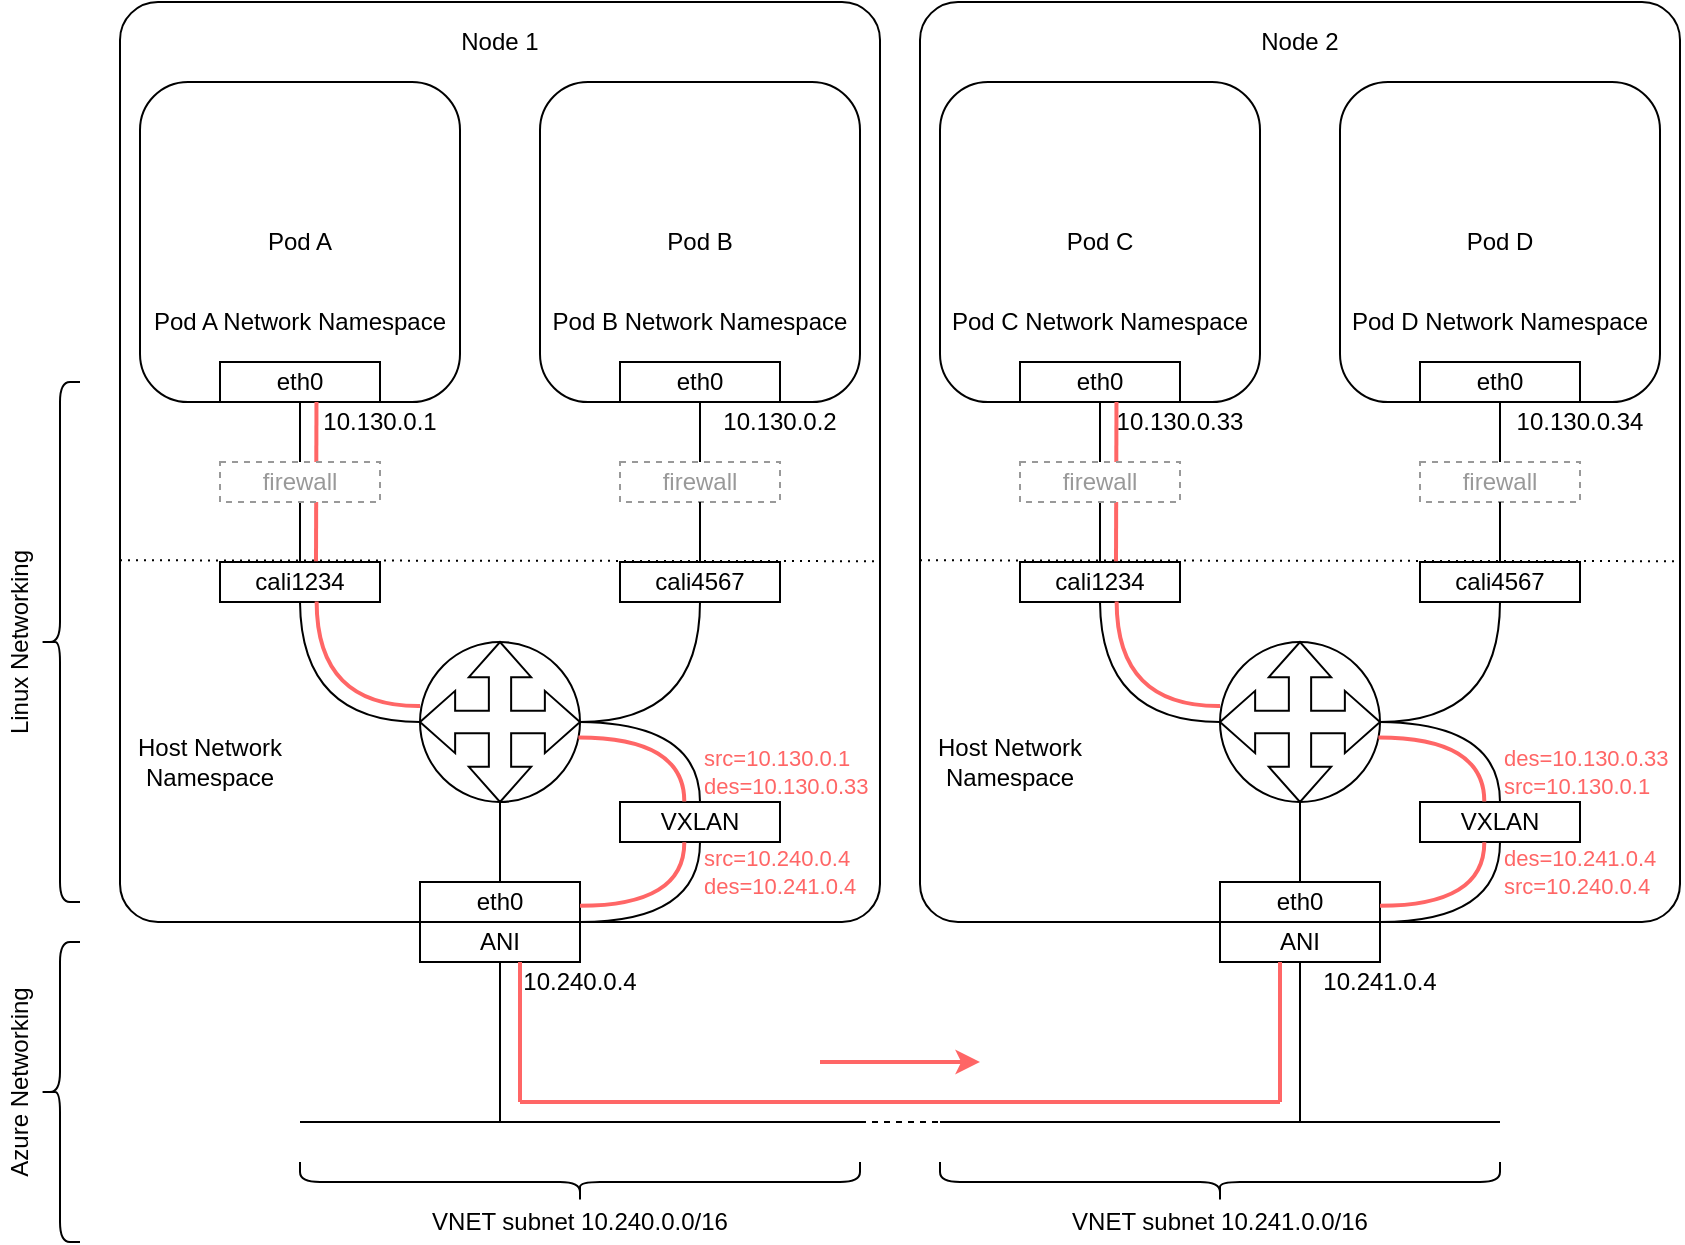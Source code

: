 <mxfile version="14.6.13" type="device"><diagram id="4j-ydWeuAOOG2EDieWtC" name="Page-1"><mxGraphModel dx="1879" dy="1588" grid="1" gridSize="10" guides="1" tooltips="1" connect="1" arrows="1" fold="1" page="1" pageScale="1" pageWidth="850" pageHeight="1100" math="0" shadow="0"><root><mxCell id="0"/><mxCell id="1" parent="0"/><mxCell id="i6vr-HNg2WEM4OJdSb26-28" value="" style="rounded=1;whiteSpace=wrap;html=1;arcSize=5;" vertex="1" parent="1"><mxGeometry x="1310" y="240" width="380" height="460" as="geometry"/></mxCell><mxCell id="i6vr-HNg2WEM4OJdSb26-1" value="Pod A" style="rounded=1;whiteSpace=wrap;html=1;" vertex="1" parent="1"><mxGeometry x="1320" y="280" width="160" height="160" as="geometry"/></mxCell><mxCell id="i6vr-HNg2WEM4OJdSb26-2" value="Pod A Network Namespace" style="text;html=1;strokeColor=none;fillColor=none;align=center;verticalAlign=middle;whiteSpace=wrap;rounded=0;" vertex="1" parent="1"><mxGeometry x="1320" y="390" width="160" height="20" as="geometry"/></mxCell><mxCell id="i6vr-HNg2WEM4OJdSb26-3" value="eth0" style="rounded=0;whiteSpace=wrap;html=1;" vertex="1" parent="1"><mxGeometry x="1360" y="420" width="80" height="20" as="geometry"/></mxCell><mxCell id="i6vr-HNg2WEM4OJdSb26-4" value="Pod B" style="rounded=1;whiteSpace=wrap;html=1;" vertex="1" parent="1"><mxGeometry x="1520" y="280" width="160" height="160" as="geometry"/></mxCell><mxCell id="i6vr-HNg2WEM4OJdSb26-5" value="Pod B Network Namespace" style="text;html=1;strokeColor=none;fillColor=none;align=center;verticalAlign=middle;whiteSpace=wrap;rounded=0;" vertex="1" parent="1"><mxGeometry x="1520" y="390" width="160" height="20" as="geometry"/></mxCell><mxCell id="i6vr-HNg2WEM4OJdSb26-6" value="eth0" style="rounded=0;whiteSpace=wrap;html=1;" vertex="1" parent="1"><mxGeometry x="1560" y="420" width="80" height="20" as="geometry"/></mxCell><mxCell id="i6vr-HNg2WEM4OJdSb26-8" value="cali1234" style="rounded=0;whiteSpace=wrap;html=1;" vertex="1" parent="1"><mxGeometry x="1360" y="520" width="80" height="20" as="geometry"/></mxCell><mxCell id="i6vr-HNg2WEM4OJdSb26-9" value="" style="endArrow=none;html=1;entryX=0.5;entryY=1;entryDx=0;entryDy=0;exitX=0.5;exitY=0;exitDx=0;exitDy=0;" edge="1" parent="1" source="i6vr-HNg2WEM4OJdSb26-7" target="i6vr-HNg2WEM4OJdSb26-3"><mxGeometry width="50" height="50" relative="1" as="geometry"><mxPoint x="1710" y="530" as="sourcePoint"/><mxPoint x="1760" y="480" as="targetPoint"/></mxGeometry></mxCell><mxCell id="i6vr-HNg2WEM4OJdSb26-10" value="" style="endArrow=none;html=1;entryX=0.5;entryY=0;entryDx=0;entryDy=0;exitX=0.5;exitY=1;exitDx=0;exitDy=0;" edge="1" parent="1" source="i6vr-HNg2WEM4OJdSb26-7" target="i6vr-HNg2WEM4OJdSb26-8"><mxGeometry width="50" height="50" relative="1" as="geometry"><mxPoint x="1410" y="480" as="sourcePoint"/><mxPoint x="1410" y="450" as="targetPoint"/></mxGeometry></mxCell><mxCell id="i6vr-HNg2WEM4OJdSb26-11" value="firewall" style="rounded=0;whiteSpace=wrap;html=1;dashed=1;strokeColor=#999999;fontColor=#999999;" vertex="1" parent="1"><mxGeometry x="1560" y="470" width="80" height="20" as="geometry"/></mxCell><mxCell id="i6vr-HNg2WEM4OJdSb26-12" value="cali4567" style="rounded=0;whiteSpace=wrap;html=1;" vertex="1" parent="1"><mxGeometry x="1560" y="520" width="80" height="20" as="geometry"/></mxCell><mxCell id="i6vr-HNg2WEM4OJdSb26-13" value="" style="endArrow=none;html=1;exitX=0.5;exitY=0;exitDx=0;exitDy=0;entryX=0.5;entryY=1;entryDx=0;entryDy=0;" edge="1" parent="1" source="i6vr-HNg2WEM4OJdSb26-11" target="i6vr-HNg2WEM4OJdSb26-6"><mxGeometry width="50" height="50" relative="1" as="geometry"><mxPoint x="1910" y="530" as="sourcePoint"/><mxPoint x="1670" y="450" as="targetPoint"/></mxGeometry></mxCell><mxCell id="i6vr-HNg2WEM4OJdSb26-14" value="" style="endArrow=none;html=1;entryX=0.5;entryY=0;entryDx=0;entryDy=0;exitX=0.5;exitY=1;exitDx=0;exitDy=0;" edge="1" parent="1" source="i6vr-HNg2WEM4OJdSb26-11" target="i6vr-HNg2WEM4OJdSb26-12"><mxGeometry width="50" height="50" relative="1" as="geometry"><mxPoint x="1610" y="480" as="sourcePoint"/><mxPoint x="1610" y="450" as="targetPoint"/></mxGeometry></mxCell><mxCell id="i6vr-HNg2WEM4OJdSb26-17" value="10.130.0.2" style="text;html=1;strokeColor=none;fillColor=none;align=center;verticalAlign=middle;whiteSpace=wrap;rounded=0;dashed=1;" vertex="1" parent="1"><mxGeometry x="1600" y="440" width="80" height="20" as="geometry"/></mxCell><mxCell id="i6vr-HNg2WEM4OJdSb26-18" value="10.130.0.1" style="text;html=1;strokeColor=none;fillColor=none;align=center;verticalAlign=middle;whiteSpace=wrap;rounded=0;dashed=1;" vertex="1" parent="1"><mxGeometry x="1400" y="440" width="80" height="20" as="geometry"/></mxCell><mxCell id="i6vr-HNg2WEM4OJdSb26-19" value="" style="ellipse;whiteSpace=wrap;html=1;" vertex="1" parent="1"><mxGeometry x="1460" y="560" width="80" height="80" as="geometry"/></mxCell><mxCell id="i6vr-HNg2WEM4OJdSb26-21" value="" style="html=1;shadow=0;dashed=0;align=center;verticalAlign=middle;shape=mxgraph.arrows2.quadArrow;dy=5.57;dx=17.57;notch=24;arrowHead=10;" vertex="1" parent="1"><mxGeometry x="1460" y="560" width="80" height="80" as="geometry"/></mxCell><mxCell id="i6vr-HNg2WEM4OJdSb26-23" value="" style="endArrow=none;html=1;entryX=0;entryY=0.5;entryDx=0;entryDy=0;edgeStyle=orthogonalEdgeStyle;curved=1;exitX=0;exitY=0.5;exitDx=0;exitDy=0;" edge="1" parent="1" source="i6vr-HNg2WEM4OJdSb26-19"><mxGeometry width="50" height="50" relative="1" as="geometry"><mxPoint x="1760" y="480" as="sourcePoint"/><mxPoint x="1400" y="540" as="targetPoint"/></mxGeometry></mxCell><mxCell id="i6vr-HNg2WEM4OJdSb26-24" value="" style="endArrow=none;html=1;entryX=0.5;entryY=1;entryDx=0;entryDy=0;edgeStyle=orthogonalEdgeStyle;curved=1;exitX=1;exitY=0.5;exitDx=0;exitDy=0;exitPerimeter=0;" edge="1" parent="1" source="i6vr-HNg2WEM4OJdSb26-21" target="i6vr-HNg2WEM4OJdSb26-12"><mxGeometry width="50" height="50" relative="1" as="geometry"><mxPoint x="1560" y="540" as="sourcePoint"/><mxPoint x="1620" y="600" as="targetPoint"/></mxGeometry></mxCell><mxCell id="i6vr-HNg2WEM4OJdSb26-25" value="VXLAN" style="rounded=0;whiteSpace=wrap;html=1;" vertex="1" parent="1"><mxGeometry x="1560" y="640" width="80" height="20" as="geometry"/></mxCell><mxCell id="i6vr-HNg2WEM4OJdSb26-26" value="eth0" style="rounded=0;whiteSpace=wrap;html=1;" vertex="1" parent="1"><mxGeometry x="1460" y="680" width="80" height="20" as="geometry"/></mxCell><mxCell id="i6vr-HNg2WEM4OJdSb26-27" value="ANI" style="rounded=0;whiteSpace=wrap;html=1;" vertex="1" parent="1"><mxGeometry x="1460" y="700" width="80" height="20" as="geometry"/></mxCell><mxCell id="i6vr-HNg2WEM4OJdSb26-29" value="" style="endArrow=none;dashed=1;html=1;dashPattern=1 3;strokeWidth=1;exitX=0;exitY=0.609;exitDx=0;exitDy=0;exitPerimeter=0;entryX=1;entryY=0.61;entryDx=0;entryDy=0;entryPerimeter=0;" edge="1" parent="1"><mxGeometry width="50" height="50" relative="1" as="geometry"><mxPoint x="1310" y="519.14" as="sourcePoint"/><mxPoint x="1690" y="519.6" as="targetPoint"/></mxGeometry></mxCell><mxCell id="i6vr-HNg2WEM4OJdSb26-30" value="" style="endArrow=none;html=1;entryX=0.5;entryY=0;entryDx=0;entryDy=0;edgeStyle=orthogonalEdgeStyle;curved=1;" edge="1" parent="1" target="i6vr-HNg2WEM4OJdSb26-25"><mxGeometry width="50" height="50" relative="1" as="geometry"><mxPoint x="1540" y="600" as="sourcePoint"/><mxPoint x="1610" y="550" as="targetPoint"/></mxGeometry></mxCell><mxCell id="i6vr-HNg2WEM4OJdSb26-31" value="" style="endArrow=none;html=1;entryX=0.5;entryY=1;entryDx=0;entryDy=0;edgeStyle=orthogonalEdgeStyle;curved=1;exitX=1;exitY=0;exitDx=0;exitDy=0;" edge="1" parent="1" source="i6vr-HNg2WEM4OJdSb26-27" target="i6vr-HNg2WEM4OJdSb26-25"><mxGeometry width="50" height="50" relative="1" as="geometry"><mxPoint x="1550" y="610" as="sourcePoint"/><mxPoint x="1610" y="640" as="targetPoint"/><Array as="points"><mxPoint x="1600" y="700"/></Array></mxGeometry></mxCell><mxCell id="i6vr-HNg2WEM4OJdSb26-32" value="" style="endArrow=none;html=1;strokeWidth=1;entryX=0.5;entryY=1;entryDx=0;entryDy=0;entryPerimeter=0;exitX=0.5;exitY=0;exitDx=0;exitDy=0;" edge="1" parent="1" source="i6vr-HNg2WEM4OJdSb26-26" target="i6vr-HNg2WEM4OJdSb26-21"><mxGeometry width="50" height="50" relative="1" as="geometry"><mxPoint x="1640" y="920" as="sourcePoint"/><mxPoint x="1530" y="650" as="targetPoint"/></mxGeometry></mxCell><mxCell id="i6vr-HNg2WEM4OJdSb26-33" value="10.240.0.4" style="text;html=1;strokeColor=none;fillColor=none;align=center;verticalAlign=middle;whiteSpace=wrap;rounded=0;dashed=1;" vertex="1" parent="1"><mxGeometry x="1500" y="720" width="80" height="20" as="geometry"/></mxCell><mxCell id="i6vr-HNg2WEM4OJdSb26-34" value="" style="endArrow=none;html=1;strokeWidth=2;exitX=0.103;exitY=-0.002;exitDx=0;exitDy=0;entryX=0.6;entryY=-0.019;entryDx=0;entryDy=0;entryPerimeter=0;exitPerimeter=0;fillColor=#e51400;strokeColor=#FF6666;" edge="1" parent="1" source="i6vr-HNg2WEM4OJdSb26-18" target="i6vr-HNg2WEM4OJdSb26-8"><mxGeometry width="50" height="50" relative="1" as="geometry"><mxPoint x="1430" y="500" as="sourcePoint"/><mxPoint x="1530" y="500" as="targetPoint"/></mxGeometry></mxCell><mxCell id="i6vr-HNg2WEM4OJdSb26-7" value="firewall" style="rounded=0;whiteSpace=wrap;html=1;dashed=1;strokeColor=#999999;fontColor=#999999;" vertex="1" parent="1"><mxGeometry x="1360" y="470" width="80" height="20" as="geometry"/></mxCell><mxCell id="i6vr-HNg2WEM4OJdSb26-35" value="" style="endArrow=none;html=1;entryX=0.604;entryY=0.989;entryDx=0;entryDy=0;edgeStyle=orthogonalEdgeStyle;curved=1;entryPerimeter=0;strokeWidth=2;strokeColor=#FF6666;" edge="1" parent="1" target="i6vr-HNg2WEM4OJdSb26-8"><mxGeometry width="50" height="50" relative="1" as="geometry"><mxPoint x="1460" y="592" as="sourcePoint"/><mxPoint x="1410" y="550.0" as="targetPoint"/></mxGeometry></mxCell><mxCell id="i6vr-HNg2WEM4OJdSb26-36" value="" style="endArrow=none;html=1;entryX=0.402;entryY=-0.013;entryDx=0;entryDy=0;edgeStyle=orthogonalEdgeStyle;curved=1;entryPerimeter=0;exitX=0.99;exitY=0.597;exitDx=0;exitDy=0;exitPerimeter=0;strokeWidth=2;strokeColor=#FF6666;" edge="1" parent="1" source="i6vr-HNg2WEM4OJdSb26-19" target="i6vr-HNg2WEM4OJdSb26-25"><mxGeometry width="50" height="50" relative="1" as="geometry"><mxPoint x="1540" y="610" as="sourcePoint"/><mxPoint x="1600" y="650" as="targetPoint"/></mxGeometry></mxCell><mxCell id="i6vr-HNg2WEM4OJdSb26-38" value="" style="endArrow=none;html=1;entryX=0.402;entryY=1.005;entryDx=0;entryDy=0;edgeStyle=orthogonalEdgeStyle;curved=1;exitX=1;exitY=0.595;exitDx=0;exitDy=0;exitPerimeter=0;entryPerimeter=0;strokeWidth=2;strokeColor=#FF6666;" edge="1" parent="1" source="i6vr-HNg2WEM4OJdSb26-26" target="i6vr-HNg2WEM4OJdSb26-25"><mxGeometry width="50" height="50" relative="1" as="geometry"><mxPoint x="1540" y="690" as="sourcePoint"/><mxPoint x="1600" y="650" as="targetPoint"/></mxGeometry></mxCell><mxCell id="i6vr-HNg2WEM4OJdSb26-39" value="" style="rounded=1;whiteSpace=wrap;html=1;arcSize=5;" vertex="1" parent="1"><mxGeometry x="1710" y="240" width="380" height="460" as="geometry"/></mxCell><mxCell id="i6vr-HNg2WEM4OJdSb26-40" value="Pod C" style="rounded=1;whiteSpace=wrap;html=1;" vertex="1" parent="1"><mxGeometry x="1720" y="280" width="160" height="160" as="geometry"/></mxCell><mxCell id="i6vr-HNg2WEM4OJdSb26-41" value="Pod C Network Namespace" style="text;html=1;strokeColor=none;fillColor=none;align=center;verticalAlign=middle;whiteSpace=wrap;rounded=0;" vertex="1" parent="1"><mxGeometry x="1720" y="390" width="160" height="20" as="geometry"/></mxCell><mxCell id="i6vr-HNg2WEM4OJdSb26-42" value="eth0" style="rounded=0;whiteSpace=wrap;html=1;" vertex="1" parent="1"><mxGeometry x="1760" y="420" width="80" height="20" as="geometry"/></mxCell><mxCell id="i6vr-HNg2WEM4OJdSb26-43" value="Pod D" style="rounded=1;whiteSpace=wrap;html=1;" vertex="1" parent="1"><mxGeometry x="1920" y="280" width="160" height="160" as="geometry"/></mxCell><mxCell id="i6vr-HNg2WEM4OJdSb26-44" value="Pod D Network Namespace" style="text;html=1;strokeColor=none;fillColor=none;align=center;verticalAlign=middle;whiteSpace=wrap;rounded=0;" vertex="1" parent="1"><mxGeometry x="1920" y="390" width="160" height="20" as="geometry"/></mxCell><mxCell id="i6vr-HNg2WEM4OJdSb26-45" value="eth0" style="rounded=0;whiteSpace=wrap;html=1;" vertex="1" parent="1"><mxGeometry x="1960" y="420" width="80" height="20" as="geometry"/></mxCell><mxCell id="i6vr-HNg2WEM4OJdSb26-46" value="cali1234" style="rounded=0;whiteSpace=wrap;html=1;" vertex="1" parent="1"><mxGeometry x="1760" y="520" width="80" height="20" as="geometry"/></mxCell><mxCell id="i6vr-HNg2WEM4OJdSb26-47" value="" style="endArrow=none;html=1;entryX=0.5;entryY=1;entryDx=0;entryDy=0;exitX=0.5;exitY=0;exitDx=0;exitDy=0;" edge="1" parent="1" source="i6vr-HNg2WEM4OJdSb26-68" target="i6vr-HNg2WEM4OJdSb26-42"><mxGeometry width="50" height="50" relative="1" as="geometry"><mxPoint x="2110" y="530" as="sourcePoint"/><mxPoint x="2160" y="480" as="targetPoint"/></mxGeometry></mxCell><mxCell id="i6vr-HNg2WEM4OJdSb26-48" value="" style="endArrow=none;html=1;entryX=0.5;entryY=0;entryDx=0;entryDy=0;exitX=0.5;exitY=1;exitDx=0;exitDy=0;" edge="1" parent="1" source="i6vr-HNg2WEM4OJdSb26-68" target="i6vr-HNg2WEM4OJdSb26-46"><mxGeometry width="50" height="50" relative="1" as="geometry"><mxPoint x="1810" y="480" as="sourcePoint"/><mxPoint x="1810" y="450" as="targetPoint"/></mxGeometry></mxCell><mxCell id="i6vr-HNg2WEM4OJdSb26-49" value="firewall" style="rounded=0;whiteSpace=wrap;html=1;dashed=1;strokeColor=#999999;fontColor=#999999;" vertex="1" parent="1"><mxGeometry x="1960" y="470" width="80" height="20" as="geometry"/></mxCell><mxCell id="i6vr-HNg2WEM4OJdSb26-50" value="cali4567" style="rounded=0;whiteSpace=wrap;html=1;" vertex="1" parent="1"><mxGeometry x="1960" y="520" width="80" height="20" as="geometry"/></mxCell><mxCell id="i6vr-HNg2WEM4OJdSb26-51" value="" style="endArrow=none;html=1;exitX=0.5;exitY=0;exitDx=0;exitDy=0;entryX=0.5;entryY=1;entryDx=0;entryDy=0;" edge="1" parent="1" source="i6vr-HNg2WEM4OJdSb26-49" target="i6vr-HNg2WEM4OJdSb26-45"><mxGeometry width="50" height="50" relative="1" as="geometry"><mxPoint x="2310" y="530" as="sourcePoint"/><mxPoint x="2070" y="450" as="targetPoint"/></mxGeometry></mxCell><mxCell id="i6vr-HNg2WEM4OJdSb26-52" value="" style="endArrow=none;html=1;entryX=0.5;entryY=0;entryDx=0;entryDy=0;exitX=0.5;exitY=1;exitDx=0;exitDy=0;" edge="1" parent="1" source="i6vr-HNg2WEM4OJdSb26-49" target="i6vr-HNg2WEM4OJdSb26-50"><mxGeometry width="50" height="50" relative="1" as="geometry"><mxPoint x="2010" y="480" as="sourcePoint"/><mxPoint x="2010" y="450" as="targetPoint"/></mxGeometry></mxCell><mxCell id="i6vr-HNg2WEM4OJdSb26-53" value="10.130.0.34" style="text;html=1;strokeColor=none;fillColor=none;align=center;verticalAlign=middle;whiteSpace=wrap;rounded=0;dashed=1;" vertex="1" parent="1"><mxGeometry x="2000" y="440" width="80" height="20" as="geometry"/></mxCell><mxCell id="i6vr-HNg2WEM4OJdSb26-54" value="10.130.0.33" style="text;html=1;strokeColor=none;fillColor=none;align=center;verticalAlign=middle;whiteSpace=wrap;rounded=0;dashed=1;" vertex="1" parent="1"><mxGeometry x="1800" y="440" width="80" height="20" as="geometry"/></mxCell><mxCell id="i6vr-HNg2WEM4OJdSb26-55" value="" style="ellipse;whiteSpace=wrap;html=1;" vertex="1" parent="1"><mxGeometry x="1860" y="560" width="80" height="80" as="geometry"/></mxCell><mxCell id="i6vr-HNg2WEM4OJdSb26-56" value="" style="html=1;shadow=0;dashed=0;align=center;verticalAlign=middle;shape=mxgraph.arrows2.quadArrow;dy=5.57;dx=17.57;notch=24;arrowHead=10;" vertex="1" parent="1"><mxGeometry x="1860" y="560" width="80" height="80" as="geometry"/></mxCell><mxCell id="i6vr-HNg2WEM4OJdSb26-57" value="" style="endArrow=none;html=1;entryX=0;entryY=0.5;entryDx=0;entryDy=0;edgeStyle=orthogonalEdgeStyle;curved=1;exitX=0;exitY=0.5;exitDx=0;exitDy=0;" edge="1" parent="1" source="i6vr-HNg2WEM4OJdSb26-55"><mxGeometry width="50" height="50" relative="1" as="geometry"><mxPoint x="2160" y="480" as="sourcePoint"/><mxPoint x="1800" y="540" as="targetPoint"/></mxGeometry></mxCell><mxCell id="i6vr-HNg2WEM4OJdSb26-58" value="" style="endArrow=none;html=1;entryX=0.5;entryY=1;entryDx=0;entryDy=0;edgeStyle=orthogonalEdgeStyle;curved=1;exitX=1;exitY=0.5;exitDx=0;exitDy=0;exitPerimeter=0;" edge="1" parent="1" source="i6vr-HNg2WEM4OJdSb26-56" target="i6vr-HNg2WEM4OJdSb26-50"><mxGeometry width="50" height="50" relative="1" as="geometry"><mxPoint x="1960" y="540" as="sourcePoint"/><mxPoint x="2020" y="600" as="targetPoint"/></mxGeometry></mxCell><mxCell id="i6vr-HNg2WEM4OJdSb26-59" value="VXLAN" style="rounded=0;whiteSpace=wrap;html=1;" vertex="1" parent="1"><mxGeometry x="1960" y="640" width="80" height="20" as="geometry"/></mxCell><mxCell id="i6vr-HNg2WEM4OJdSb26-60" value="eth0" style="rounded=0;whiteSpace=wrap;html=1;" vertex="1" parent="1"><mxGeometry x="1860" y="680" width="80" height="20" as="geometry"/></mxCell><mxCell id="i6vr-HNg2WEM4OJdSb26-61" value="ANI" style="rounded=0;whiteSpace=wrap;html=1;" vertex="1" parent="1"><mxGeometry x="1860" y="700" width="80" height="20" as="geometry"/></mxCell><mxCell id="i6vr-HNg2WEM4OJdSb26-62" value="" style="endArrow=none;dashed=1;html=1;dashPattern=1 3;strokeWidth=1;exitX=0;exitY=0.609;exitDx=0;exitDy=0;exitPerimeter=0;entryX=1;entryY=0.61;entryDx=0;entryDy=0;entryPerimeter=0;" edge="1" parent="1"><mxGeometry width="50" height="50" relative="1" as="geometry"><mxPoint x="1710" y="519.14" as="sourcePoint"/><mxPoint x="2090" y="519.6" as="targetPoint"/></mxGeometry></mxCell><mxCell id="i6vr-HNg2WEM4OJdSb26-63" value="" style="endArrow=none;html=1;entryX=0.5;entryY=0;entryDx=0;entryDy=0;edgeStyle=orthogonalEdgeStyle;curved=1;" edge="1" parent="1" target="i6vr-HNg2WEM4OJdSb26-59"><mxGeometry width="50" height="50" relative="1" as="geometry"><mxPoint x="1940" y="600" as="sourcePoint"/><mxPoint x="2010" y="550" as="targetPoint"/></mxGeometry></mxCell><mxCell id="i6vr-HNg2WEM4OJdSb26-64" value="" style="endArrow=none;html=1;entryX=0.5;entryY=1;entryDx=0;entryDy=0;edgeStyle=orthogonalEdgeStyle;curved=1;exitX=1;exitY=0;exitDx=0;exitDy=0;" edge="1" parent="1" source="i6vr-HNg2WEM4OJdSb26-61" target="i6vr-HNg2WEM4OJdSb26-59"><mxGeometry width="50" height="50" relative="1" as="geometry"><mxPoint x="1950" y="610" as="sourcePoint"/><mxPoint x="2010" y="640" as="targetPoint"/><Array as="points"><mxPoint x="2000" y="700"/></Array></mxGeometry></mxCell><mxCell id="i6vr-HNg2WEM4OJdSb26-65" value="" style="endArrow=none;html=1;strokeWidth=1;entryX=0.5;entryY=1;entryDx=0;entryDy=0;entryPerimeter=0;exitX=0.5;exitY=0;exitDx=0;exitDy=0;" edge="1" parent="1" source="i6vr-HNg2WEM4OJdSb26-60" target="i6vr-HNg2WEM4OJdSb26-56"><mxGeometry width="50" height="50" relative="1" as="geometry"><mxPoint x="2040" y="920" as="sourcePoint"/><mxPoint x="1930" y="650" as="targetPoint"/></mxGeometry></mxCell><mxCell id="i6vr-HNg2WEM4OJdSb26-66" value="10.241.0.4" style="text;html=1;strokeColor=none;fillColor=none;align=center;verticalAlign=middle;whiteSpace=wrap;rounded=0;dashed=1;" vertex="1" parent="1"><mxGeometry x="1900" y="720" width="80" height="20" as="geometry"/></mxCell><mxCell id="i6vr-HNg2WEM4OJdSb26-67" value="" style="endArrow=none;html=1;strokeWidth=2;exitX=0.103;exitY=-0.002;exitDx=0;exitDy=0;entryX=0.6;entryY=-0.019;entryDx=0;entryDy=0;entryPerimeter=0;exitPerimeter=0;fillColor=#e51400;strokeColor=#FF6666;" edge="1" parent="1" source="i6vr-HNg2WEM4OJdSb26-54" target="i6vr-HNg2WEM4OJdSb26-46"><mxGeometry width="50" height="50" relative="1" as="geometry"><mxPoint x="1830" y="500" as="sourcePoint"/><mxPoint x="1930" y="500" as="targetPoint"/></mxGeometry></mxCell><mxCell id="i6vr-HNg2WEM4OJdSb26-68" value="firewall" style="rounded=0;whiteSpace=wrap;html=1;dashed=1;strokeColor=#999999;fontColor=#999999;" vertex="1" parent="1"><mxGeometry x="1760" y="470" width="80" height="20" as="geometry"/></mxCell><mxCell id="i6vr-HNg2WEM4OJdSb26-69" value="" style="endArrow=none;html=1;entryX=0.604;entryY=0.989;entryDx=0;entryDy=0;edgeStyle=orthogonalEdgeStyle;curved=1;entryPerimeter=0;strokeWidth=2;strokeColor=#FF6666;" edge="1" parent="1" target="i6vr-HNg2WEM4OJdSb26-46"><mxGeometry width="50" height="50" relative="1" as="geometry"><mxPoint x="1860" y="592" as="sourcePoint"/><mxPoint x="1810" y="550.0" as="targetPoint"/></mxGeometry></mxCell><mxCell id="i6vr-HNg2WEM4OJdSb26-70" value="" style="endArrow=none;html=1;entryX=0.402;entryY=-0.013;entryDx=0;entryDy=0;edgeStyle=orthogonalEdgeStyle;curved=1;entryPerimeter=0;exitX=0.99;exitY=0.597;exitDx=0;exitDy=0;exitPerimeter=0;strokeWidth=2;strokeColor=#FF6666;" edge="1" parent="1" source="i6vr-HNg2WEM4OJdSb26-55" target="i6vr-HNg2WEM4OJdSb26-59"><mxGeometry width="50" height="50" relative="1" as="geometry"><mxPoint x="1940" y="610" as="sourcePoint"/><mxPoint x="2000" y="650" as="targetPoint"/></mxGeometry></mxCell><mxCell id="i6vr-HNg2WEM4OJdSb26-71" value="" style="endArrow=none;html=1;entryX=0.402;entryY=1.005;entryDx=0;entryDy=0;edgeStyle=orthogonalEdgeStyle;curved=1;exitX=1;exitY=0.595;exitDx=0;exitDy=0;exitPerimeter=0;entryPerimeter=0;strokeWidth=2;strokeColor=#FF6666;" edge="1" parent="1" source="i6vr-HNg2WEM4OJdSb26-60" target="i6vr-HNg2WEM4OJdSb26-59"><mxGeometry width="50" height="50" relative="1" as="geometry"><mxPoint x="1940" y="690" as="sourcePoint"/><mxPoint x="2000" y="650" as="targetPoint"/></mxGeometry></mxCell><mxCell id="i6vr-HNg2WEM4OJdSb26-72" value="" style="endArrow=none;html=1;strokeWidth=1;" edge="1" parent="1"><mxGeometry width="50" height="50" relative="1" as="geometry"><mxPoint x="1400" y="800" as="sourcePoint"/><mxPoint x="1680" y="800" as="targetPoint"/></mxGeometry></mxCell><mxCell id="i6vr-HNg2WEM4OJdSb26-73" value="" style="endArrow=none;html=1;strokeColor=#000000;strokeWidth=1;entryX=0;entryY=0;entryDx=0;entryDy=0;" edge="1" parent="1" target="i6vr-HNg2WEM4OJdSb26-33"><mxGeometry width="50" height="50" relative="1" as="geometry"><mxPoint x="1500" y="800" as="sourcePoint"/><mxPoint x="1525" y="750" as="targetPoint"/></mxGeometry></mxCell><mxCell id="i6vr-HNg2WEM4OJdSb26-74" value="" style="endArrow=none;html=1;strokeColor=#000000;strokeWidth=1;entryX=0;entryY=0;entryDx=0;entryDy=0;" edge="1" parent="1"><mxGeometry width="50" height="50" relative="1" as="geometry"><mxPoint x="1900" y="800" as="sourcePoint"/><mxPoint x="1900" y="720" as="targetPoint"/></mxGeometry></mxCell><mxCell id="i6vr-HNg2WEM4OJdSb26-75" value="" style="endArrow=none;html=1;strokeWidth=2;entryX=0;entryY=0;entryDx=0;entryDy=0;strokeColor=#FF6666;" edge="1" parent="1"><mxGeometry width="50" height="50" relative="1" as="geometry"><mxPoint x="1510" y="790" as="sourcePoint"/><mxPoint x="1510" y="720" as="targetPoint"/></mxGeometry></mxCell><mxCell id="i6vr-HNg2WEM4OJdSb26-76" value="" style="endArrow=none;html=1;strokeWidth=2;entryX=0;entryY=0;entryDx=0;entryDy=0;strokeColor=#FF6666;" edge="1" parent="1"><mxGeometry width="50" height="50" relative="1" as="geometry"><mxPoint x="1890" y="790" as="sourcePoint"/><mxPoint x="1890" y="720" as="targetPoint"/></mxGeometry></mxCell><mxCell id="i6vr-HNg2WEM4OJdSb26-77" value="" style="endArrow=none;html=1;strokeWidth=2;strokeColor=#FF6666;" edge="1" parent="1"><mxGeometry width="50" height="50" relative="1" as="geometry"><mxPoint x="1510" y="790" as="sourcePoint"/><mxPoint x="1890" y="790" as="targetPoint"/></mxGeometry></mxCell><mxCell id="i6vr-HNg2WEM4OJdSb26-78" value="src=10.130.0.1&lt;br style=&quot;font-size: 11px;&quot;&gt;des=10.130.0.33" style="text;html=1;strokeColor=none;fillColor=none;align=left;verticalAlign=middle;whiteSpace=wrap;rounded=0;fontSize=11;fontColor=#FF6666;" vertex="1" parent="1"><mxGeometry x="1600" y="610" width="90" height="30" as="geometry"/></mxCell><mxCell id="i6vr-HNg2WEM4OJdSb26-79" value="src=10.240.0.4&lt;br style=&quot;font-size: 11px&quot;&gt;des=10.241.0.4" style="text;html=1;strokeColor=none;fillColor=none;align=left;verticalAlign=middle;whiteSpace=wrap;rounded=0;fontSize=11;fontColor=#FF6666;" vertex="1" parent="1"><mxGeometry x="1600" y="660" width="90" height="30" as="geometry"/></mxCell><mxCell id="i6vr-HNg2WEM4OJdSb26-80" value="des=10.130.0.33&lt;br&gt;src=10.130.0.1" style="text;html=1;strokeColor=none;fillColor=none;align=left;verticalAlign=middle;whiteSpace=wrap;rounded=0;fontSize=11;fontColor=#FF6666;" vertex="1" parent="1"><mxGeometry x="2000" y="610" width="90" height="30" as="geometry"/></mxCell><mxCell id="i6vr-HNg2WEM4OJdSb26-81" value="des=10.241.0.4&lt;br&gt;src=10.240.0.4" style="text;html=1;strokeColor=none;fillColor=none;align=left;verticalAlign=middle;whiteSpace=wrap;rounded=0;fontSize=11;fontColor=#FF6666;" vertex="1" parent="1"><mxGeometry x="2000" y="660" width="90" height="30" as="geometry"/></mxCell><mxCell id="i6vr-HNg2WEM4OJdSb26-82" value="" style="endArrow=classic;html=1;fontSize=11;fontColor=#FF6666;strokeColor=#FF6666;strokeWidth=2;" edge="1" parent="1"><mxGeometry width="50" height="50" relative="1" as="geometry"><mxPoint x="1660" y="770" as="sourcePoint"/><mxPoint x="1740" y="770" as="targetPoint"/></mxGeometry></mxCell><mxCell id="i6vr-HNg2WEM4OJdSb26-83" value="Node 1" style="text;html=1;strokeColor=none;fillColor=none;align=center;verticalAlign=middle;whiteSpace=wrap;rounded=0;fontSize=12;" vertex="1" parent="1"><mxGeometry x="1470" y="250" width="60" height="20" as="geometry"/></mxCell><mxCell id="i6vr-HNg2WEM4OJdSb26-84" value="Node 2" style="text;html=1;strokeColor=none;fillColor=none;align=center;verticalAlign=middle;whiteSpace=wrap;rounded=0;fontSize=12;" vertex="1" parent="1"><mxGeometry x="1870" y="250" width="60" height="20" as="geometry"/></mxCell><mxCell id="i6vr-HNg2WEM4OJdSb26-86" value="" style="shape=curlyBracket;whiteSpace=wrap;html=1;rounded=1;fontSize=12;fontColor=#000000;align=left;" vertex="1" parent="1"><mxGeometry x="1270" y="710" width="20" height="150" as="geometry"/></mxCell><mxCell id="i6vr-HNg2WEM4OJdSb26-87" value="" style="shape=curlyBracket;whiteSpace=wrap;html=1;rounded=1;fontSize=12;fontColor=#000000;align=left;direction=north;" vertex="1" parent="1"><mxGeometry x="1400" y="820" width="280" height="20" as="geometry"/></mxCell><mxCell id="i6vr-HNg2WEM4OJdSb26-88" value="VNET subnet 10.240.0.0/16" style="text;html=1;strokeColor=none;fillColor=none;align=center;verticalAlign=middle;whiteSpace=wrap;rounded=0;fontSize=12;fontColor=#000000;" vertex="1" parent="1"><mxGeometry x="1450" y="840" width="180" height="20" as="geometry"/></mxCell><mxCell id="i6vr-HNg2WEM4OJdSb26-89" value="Azure Networking" style="text;html=1;strokeColor=none;fillColor=none;align=center;verticalAlign=middle;whiteSpace=wrap;rounded=0;fontSize=12;fontColor=#000000;rotation=270;" vertex="1" parent="1"><mxGeometry x="1200" y="770" width="120" height="20" as="geometry"/></mxCell><mxCell id="i6vr-HNg2WEM4OJdSb26-90" value="" style="shape=curlyBracket;whiteSpace=wrap;html=1;rounded=1;fontSize=12;fontColor=#000000;align=left;" vertex="1" parent="1"><mxGeometry x="1270" y="430" width="20" height="260" as="geometry"/></mxCell><mxCell id="i6vr-HNg2WEM4OJdSb26-91" value="Linux Networking" style="text;html=1;strokeColor=none;fillColor=none;align=center;verticalAlign=middle;whiteSpace=wrap;rounded=0;fontSize=12;fontColor=#000000;rotation=270;" vertex="1" parent="1"><mxGeometry x="1200" y="550" width="120" height="20" as="geometry"/></mxCell><mxCell id="i6vr-HNg2WEM4OJdSb26-93" value="Host Network&lt;br&gt;Namespace" style="text;html=1;strokeColor=none;fillColor=none;align=center;verticalAlign=middle;whiteSpace=wrap;rounded=0;fontSize=12;fontColor=#000000;" vertex="1" parent="1"><mxGeometry x="1310" y="600" width="90" height="40" as="geometry"/></mxCell><mxCell id="i6vr-HNg2WEM4OJdSb26-94" value="Host Network&lt;br&gt;Namespace" style="text;html=1;strokeColor=none;fillColor=none;align=center;verticalAlign=middle;whiteSpace=wrap;rounded=0;fontSize=12;fontColor=#000000;" vertex="1" parent="1"><mxGeometry x="1710" y="600" width="90" height="40" as="geometry"/></mxCell><mxCell id="i6vr-HNg2WEM4OJdSb26-95" value="" style="shape=curlyBracket;whiteSpace=wrap;html=1;rounded=1;fontSize=12;fontColor=#000000;align=left;direction=north;" vertex="1" parent="1"><mxGeometry x="1720" y="820" width="280" height="20" as="geometry"/></mxCell><mxCell id="i6vr-HNg2WEM4OJdSb26-96" value="VNET subnet 10.241.0.0/16" style="text;html=1;strokeColor=none;fillColor=none;align=center;verticalAlign=middle;whiteSpace=wrap;rounded=0;fontSize=12;fontColor=#000000;" vertex="1" parent="1"><mxGeometry x="1770" y="840" width="180" height="20" as="geometry"/></mxCell><mxCell id="i6vr-HNg2WEM4OJdSb26-97" value="" style="endArrow=none;html=1;strokeWidth=1;" edge="1" parent="1"><mxGeometry width="50" height="50" relative="1" as="geometry"><mxPoint x="1720" y="800" as="sourcePoint"/><mxPoint x="2000" y="800" as="targetPoint"/></mxGeometry></mxCell><mxCell id="i6vr-HNg2WEM4OJdSb26-98" value="" style="endArrow=none;html=1;strokeWidth=1;dashed=1;" edge="1" parent="1"><mxGeometry width="50" height="50" relative="1" as="geometry"><mxPoint x="1680" y="800" as="sourcePoint"/><mxPoint x="1720" y="800" as="targetPoint"/></mxGeometry></mxCell></root></mxGraphModel></diagram></mxfile>